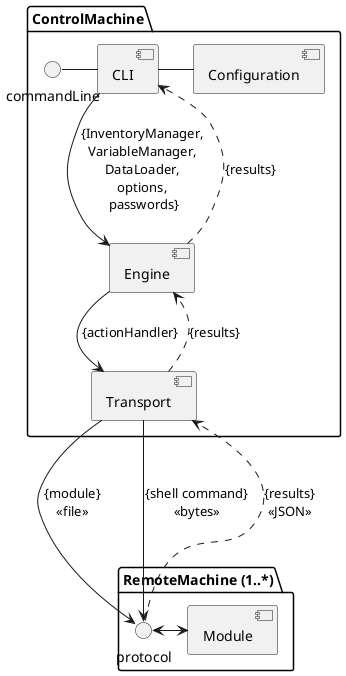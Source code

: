 @startuml

package "ControlMachine" {

    commandLine - [CLI]
    [CLI] --> [Engine] : {InventoryManager, \nVariableManager, \nDataLoader, \noptions, \npasswords}
    [Engine] ..> CLI : {results}

    [Transport] .> [Engine] : {results}
    [Engine] --> [Transport] : {actionHandler}

    [CLI] - [Configuration]
}

package "RemoteMachine (1..*)" {
    protocol <-> [Module]

    [Transport] ---> protocol : {module}\n<<file>>
    [Transport] ---> protocol : {shell command}\n<<bytes>>
    protocol ...> [Transport] : {results}\n<<JSON>>
}

@enduml